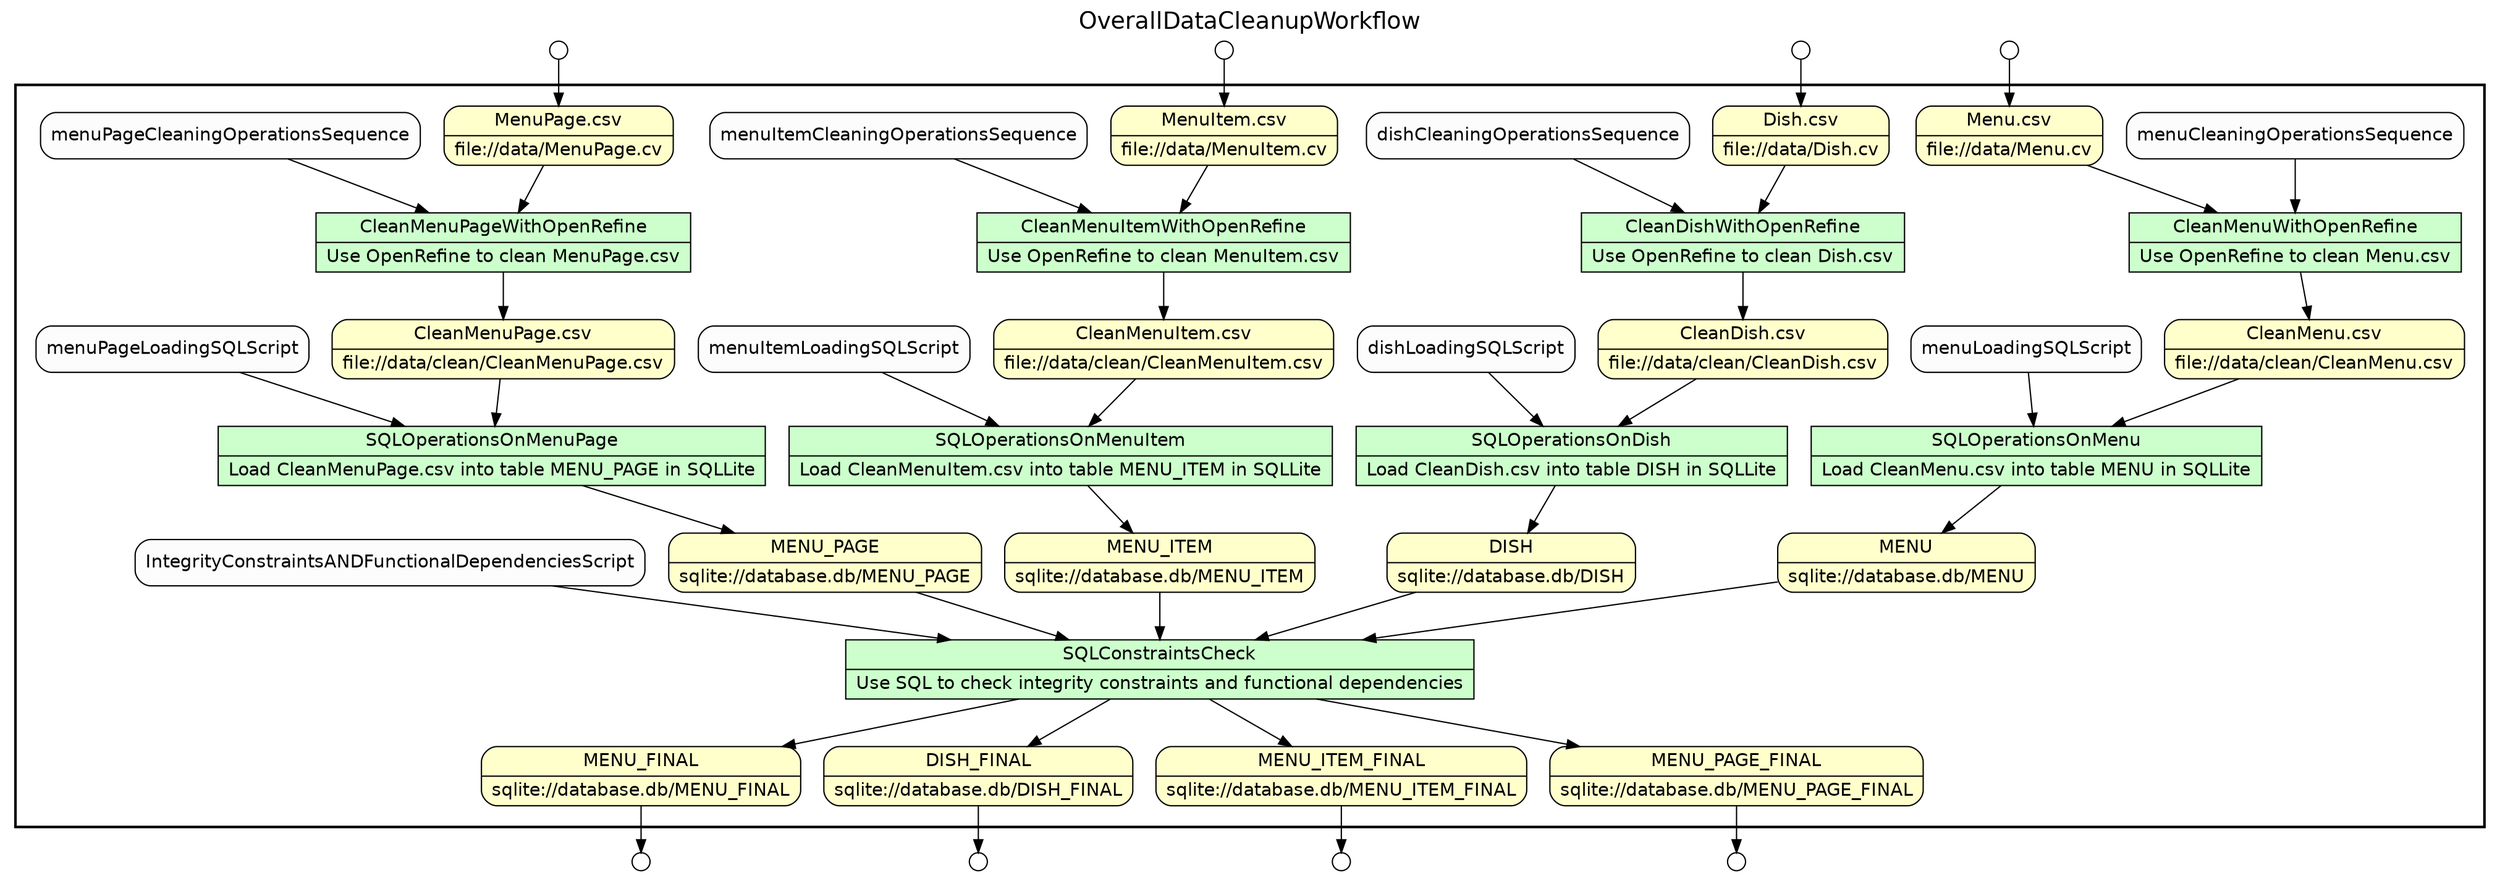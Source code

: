
/* Start of top-level graph */
digraph Workflow {
rankdir=TB

/* Title for graph */
fontname=Helvetica; fontsize=18; labelloc=t
label=OverallDataCleanupWorkflow

/* Start of double cluster for drawing box around nodes in workflow */
subgraph cluster_workflow_box_outer { label=""; color=black; penwidth=2
subgraph cluster_workflow_box_inner { label=""; penwidth=0

/* Style for nodes representing atomic programs in workflow */
node[shape=box style=filled fillcolor="#CCFFCC" peripheries=1 fontname=Helvetica]

/* Nodes representing atomic programs in workflow */
CleanMenuWithOpenRefine [shape=record rankdir=LR label="{<f0> CleanMenuWithOpenRefine |<f1> Use OpenRefine to clean Menu.csv}"];
CleanDishWithOpenRefine [shape=record rankdir=LR label="{<f0> CleanDishWithOpenRefine |<f1> Use OpenRefine to clean Dish.csv}"];
CleanMenuItemWithOpenRefine [shape=record rankdir=LR label="{<f0> CleanMenuItemWithOpenRefine |<f1> Use OpenRefine to clean MenuItem.csv}"];
CleanMenuPageWithOpenRefine [shape=record rankdir=LR label="{<f0> CleanMenuPageWithOpenRefine |<f1> Use OpenRefine to clean MenuPage.csv}"];
SQLOperationsOnMenu [shape=record rankdir=LR label="{<f0> SQLOperationsOnMenu |<f1> Load CleanMenu.csv into table MENU in SQLLite}"];
SQLOperationsOnDish [shape=record rankdir=LR label="{<f0> SQLOperationsOnDish |<f1> Load CleanDish.csv into table DISH in SQLLite}"];
SQLOperationsOnMenuItem [shape=record rankdir=LR label="{<f0> SQLOperationsOnMenuItem |<f1> Load CleanMenuItem.csv into table MENU_ITEM in SQLLite}"];
SQLOperationsOnMenuPage [shape=record rankdir=LR label="{<f0> SQLOperationsOnMenuPage |<f1> Load CleanMenuPage.csv into table MENU_PAGE in SQLLite}"];
SQLConstraintsCheck [shape=record rankdir=LR label="{<f0> SQLConstraintsCheck |<f1> Use SQL to check integrity constraints and functional dependencies}"];

/* Style for nodes representing non-parameter data channels in workflow */
node[shape=box style="rounded,filled" fillcolor="#FFFFCC" peripheries=1 fontname=Helvetica]

/* Nodes for non-parameter data channels in workflow */
"Menu.csv" [shape=record rankdir=LR label="{<f0> Menu.csv |<f1> file\://data/Menu.cv}"];
"Dish.csv" [shape=record rankdir=LR label="{<f0> Dish.csv |<f1> file\://data/Dish.cv}"];
"MenuItem.csv" [shape=record rankdir=LR label="{<f0> MenuItem.csv |<f1> file\://data/MenuItem.cv}"];
"MenuPage.csv" [shape=record rankdir=LR label="{<f0> MenuPage.csv |<f1> file\://data/MenuPage.cv}"];
"CleanMenu.csv" [shape=record rankdir=LR label="{<f0> CleanMenu.csv |<f1> file\://data/clean/CleanMenu.csv}"];
"CleanDish.csv" [shape=record rankdir=LR label="{<f0> CleanDish.csv |<f1> file\://data/clean/CleanDish.csv}"];
"CleanMenuItem.csv" [shape=record rankdir=LR label="{<f0> CleanMenuItem.csv |<f1> file\://data/clean/CleanMenuItem.csv}"];
"CleanMenuPage.csv" [shape=record rankdir=LR label="{<f0> CleanMenuPage.csv |<f1> file\://data/clean/CleanMenuPage.csv}"];
MENU [shape=record rankdir=LR label="{<f0> MENU |<f1> sqlite\://database.db/MENU}"];
DISH [shape=record rankdir=LR label="{<f0> DISH |<f1> sqlite\://database.db/DISH}"];
MENU_ITEM [shape=record rankdir=LR label="{<f0> MENU_ITEM |<f1> sqlite\://database.db/MENU_ITEM}"];
MENU_PAGE [shape=record rankdir=LR label="{<f0> MENU_PAGE |<f1> sqlite\://database.db/MENU_PAGE}"];
MENU_FINAL [shape=record rankdir=LR label="{<f0> MENU_FINAL |<f1> sqlite\://database.db/MENU_FINAL}"];
DISH_FINAL [shape=record rankdir=LR label="{<f0> DISH_FINAL |<f1> sqlite\://database.db/DISH_FINAL}"];
MENU_ITEM_FINAL [shape=record rankdir=LR label="{<f0> MENU_ITEM_FINAL |<f1> sqlite\://database.db/MENU_ITEM_FINAL}"];
MENU_PAGE_FINAL [shape=record rankdir=LR label="{<f0> MENU_PAGE_FINAL |<f1> sqlite\://database.db/MENU_PAGE_FINAL}"];

/* Style for nodes representing parameter channels in workflow */
node[shape=box style="rounded,filled" fillcolor="#FCFCFC" peripheries=1 fontname=Helvetica]

/* Nodes representing parameter channels in workflow */

/* Edges representing connections between programs and channels */
CleanMenuWithOpenRefine -> "CleanMenu.csv"
"Menu.csv" -> CleanMenuWithOpenRefine
menuCleaningOperationsSequence -> CleanMenuWithOpenRefine
CleanDishWithOpenRefine -> "CleanDish.csv"
"Dish.csv" -> CleanDishWithOpenRefine
dishCleaningOperationsSequence -> CleanDishWithOpenRefine
CleanMenuItemWithOpenRefine -> "CleanMenuItem.csv"
"MenuItem.csv" -> CleanMenuItemWithOpenRefine
menuItemCleaningOperationsSequence -> CleanMenuItemWithOpenRefine
CleanMenuPageWithOpenRefine -> "CleanMenuPage.csv"
"MenuPage.csv" -> CleanMenuPageWithOpenRefine
menuPageCleaningOperationsSequence -> CleanMenuPageWithOpenRefine
SQLOperationsOnMenu -> MENU
"CleanMenu.csv" -> SQLOperationsOnMenu
menuLoadingSQLScript -> SQLOperationsOnMenu
SQLOperationsOnDish -> DISH
"CleanDish.csv" -> SQLOperationsOnDish
dishLoadingSQLScript -> SQLOperationsOnDish
SQLOperationsOnMenuItem -> MENU_ITEM
"CleanMenuItem.csv" -> SQLOperationsOnMenuItem
menuItemLoadingSQLScript -> SQLOperationsOnMenuItem
SQLOperationsOnMenuPage -> MENU_PAGE
"CleanMenuPage.csv" -> SQLOperationsOnMenuPage
menuPageLoadingSQLScript -> SQLOperationsOnMenuPage
SQLConstraintsCheck -> MENU_FINAL
SQLConstraintsCheck -> DISH_FINAL
SQLConstraintsCheck -> MENU_ITEM_FINAL
SQLConstraintsCheck -> MENU_PAGE_FINAL
MENU -> SQLConstraintsCheck
DISH -> SQLConstraintsCheck
MENU_ITEM -> SQLConstraintsCheck
MENU_PAGE -> SQLConstraintsCheck
IntegrityConstraintsANDFunctionalDependenciesScript -> SQLConstraintsCheck

/* End of double cluster for drawing box around nodes in workflow */
}}

/* Style for nodes representing workflow input ports */
node[shape=circle style="rounded,filled" fillcolor="#FFFFFF" peripheries=1 fontname=Helvetica width=0.2]

/* Nodes representing workflow input ports */
"Menu.csv_input_port" [label=""]
"Dish.csv_input_port" [label=""]
"MenuItem.csv_input_port" [label=""]
"MenuPage.csv_input_port" [label=""]

/* Style for nodes representing workflow output ports */
node[shape=circle style="rounded,filled" fillcolor="#FFFFFF" peripheries=1 fontname=Helvetica width=0.2]

/* Nodes representing workflow output ports */
MENU_FINAL_output_port [label=""]
DISH_FINAL_output_port [label=""]
MENU_ITEM_FINAL_output_port [label=""]
MENU_PAGE_FINAL_output_port [label=""]

/* Edges from input ports to channels */
"Menu.csv_input_port" -> "Menu.csv"
"Dish.csv_input_port" -> "Dish.csv"
"MenuItem.csv_input_port" -> "MenuItem.csv"
"MenuPage.csv_input_port" -> "MenuPage.csv"

/* Edges from channels to output ports */
MENU_FINAL -> MENU_FINAL_output_port
DISH_FINAL -> DISH_FINAL_output_port
MENU_ITEM_FINAL -> MENU_ITEM_FINAL_output_port
MENU_PAGE_FINAL -> MENU_PAGE_FINAL_output_port

/* End of top-level graph */
}
